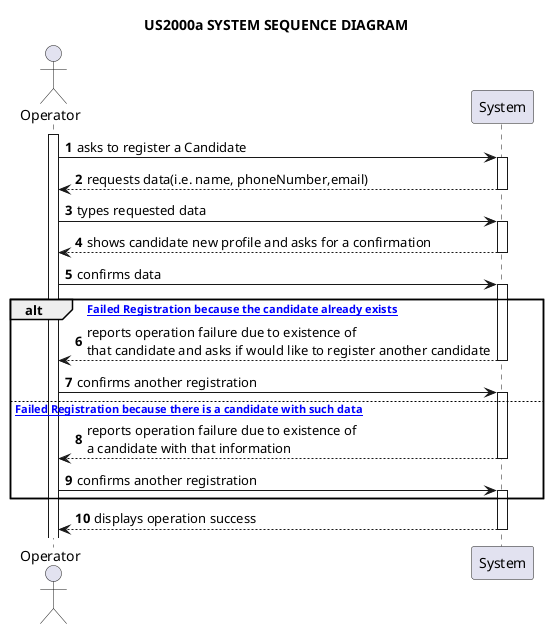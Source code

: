 @startuml

title US2000a SYSTEM SEQUENCE DIAGRAM

autonumber

actor Operator as a
participant System as s

activate a

a -> s: asks to register a Candidate

activate s

s --> a: requests data(i.e. name, phoneNumber,email)
deactivate s

a -> s: types requested data
activate s

s --> a: shows candidate new profile and asks for a confirmation
deactivate s

a -> s: confirms data
activate s

alt ["Failed Registration because the candidate already exists"]



s-->a:reports operation failure due to existence of \nthat candidate and asks if would like to register another candidate
deactivate s

a->s:confirms another registration
activate s

else ["Failed Registration because there is a candidate with such data"]

s-->a:reports operation failure due to existence of \na candidate with that information
deactivate s

a->s:confirms another registration
activate s
end
s--> a :displays operation success
deactivate s

@enduml